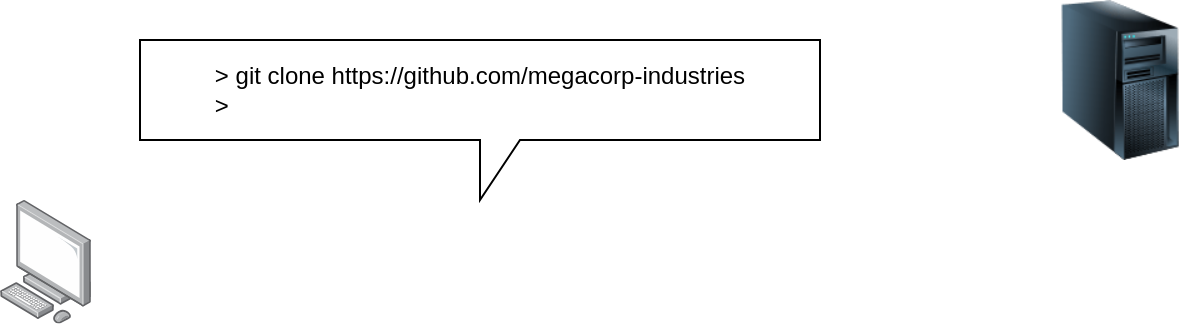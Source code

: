 <mxfile version="21.6.6" type="github">
  <diagram name="Page-1" id="kWoBdqmQHItqwh2Jipqj">
    <mxGraphModel dx="1114" dy="590" grid="1" gridSize="10" guides="1" tooltips="1" connect="1" arrows="1" fold="1" page="1" pageScale="1" pageWidth="850" pageHeight="1100" math="0" shadow="0">
      <root>
        <mxCell id="0" />
        <mxCell id="1" parent="0" />
        <mxCell id="yuyJs_0n-9UREBjq-nGM-1" value="" style="image;points=[];aspect=fixed;html=1;align=center;shadow=0;dashed=0;image=img/lib/allied_telesis/computer_and_terminals/Personal_Computer.svg;" vertex="1" parent="1">
          <mxGeometry x="40" y="130" width="45.6" height="61.8" as="geometry" />
        </mxCell>
        <mxCell id="yuyJs_0n-9UREBjq-nGM-2" value="" style="image;html=1;image=img/lib/clip_art/computers/Server_Tower_128x128.png" vertex="1" parent="1">
          <mxGeometry x="560" y="30" width="80" height="80" as="geometry" />
        </mxCell>
        <mxCell id="yuyJs_0n-9UREBjq-nGM-5" value="&lt;div&gt;&amp;gt; git clone https://github.com/megacorp-industries&lt;/div&gt;&lt;div align=&quot;left&quot;&gt;&amp;gt;&lt;br&gt;&lt;/div&gt;" style="shape=callout;whiteSpace=wrap;html=1;perimeter=calloutPerimeter;" vertex="1" parent="1">
          <mxGeometry x="110" y="50" width="340" height="80" as="geometry" />
        </mxCell>
      </root>
    </mxGraphModel>
  </diagram>
</mxfile>
